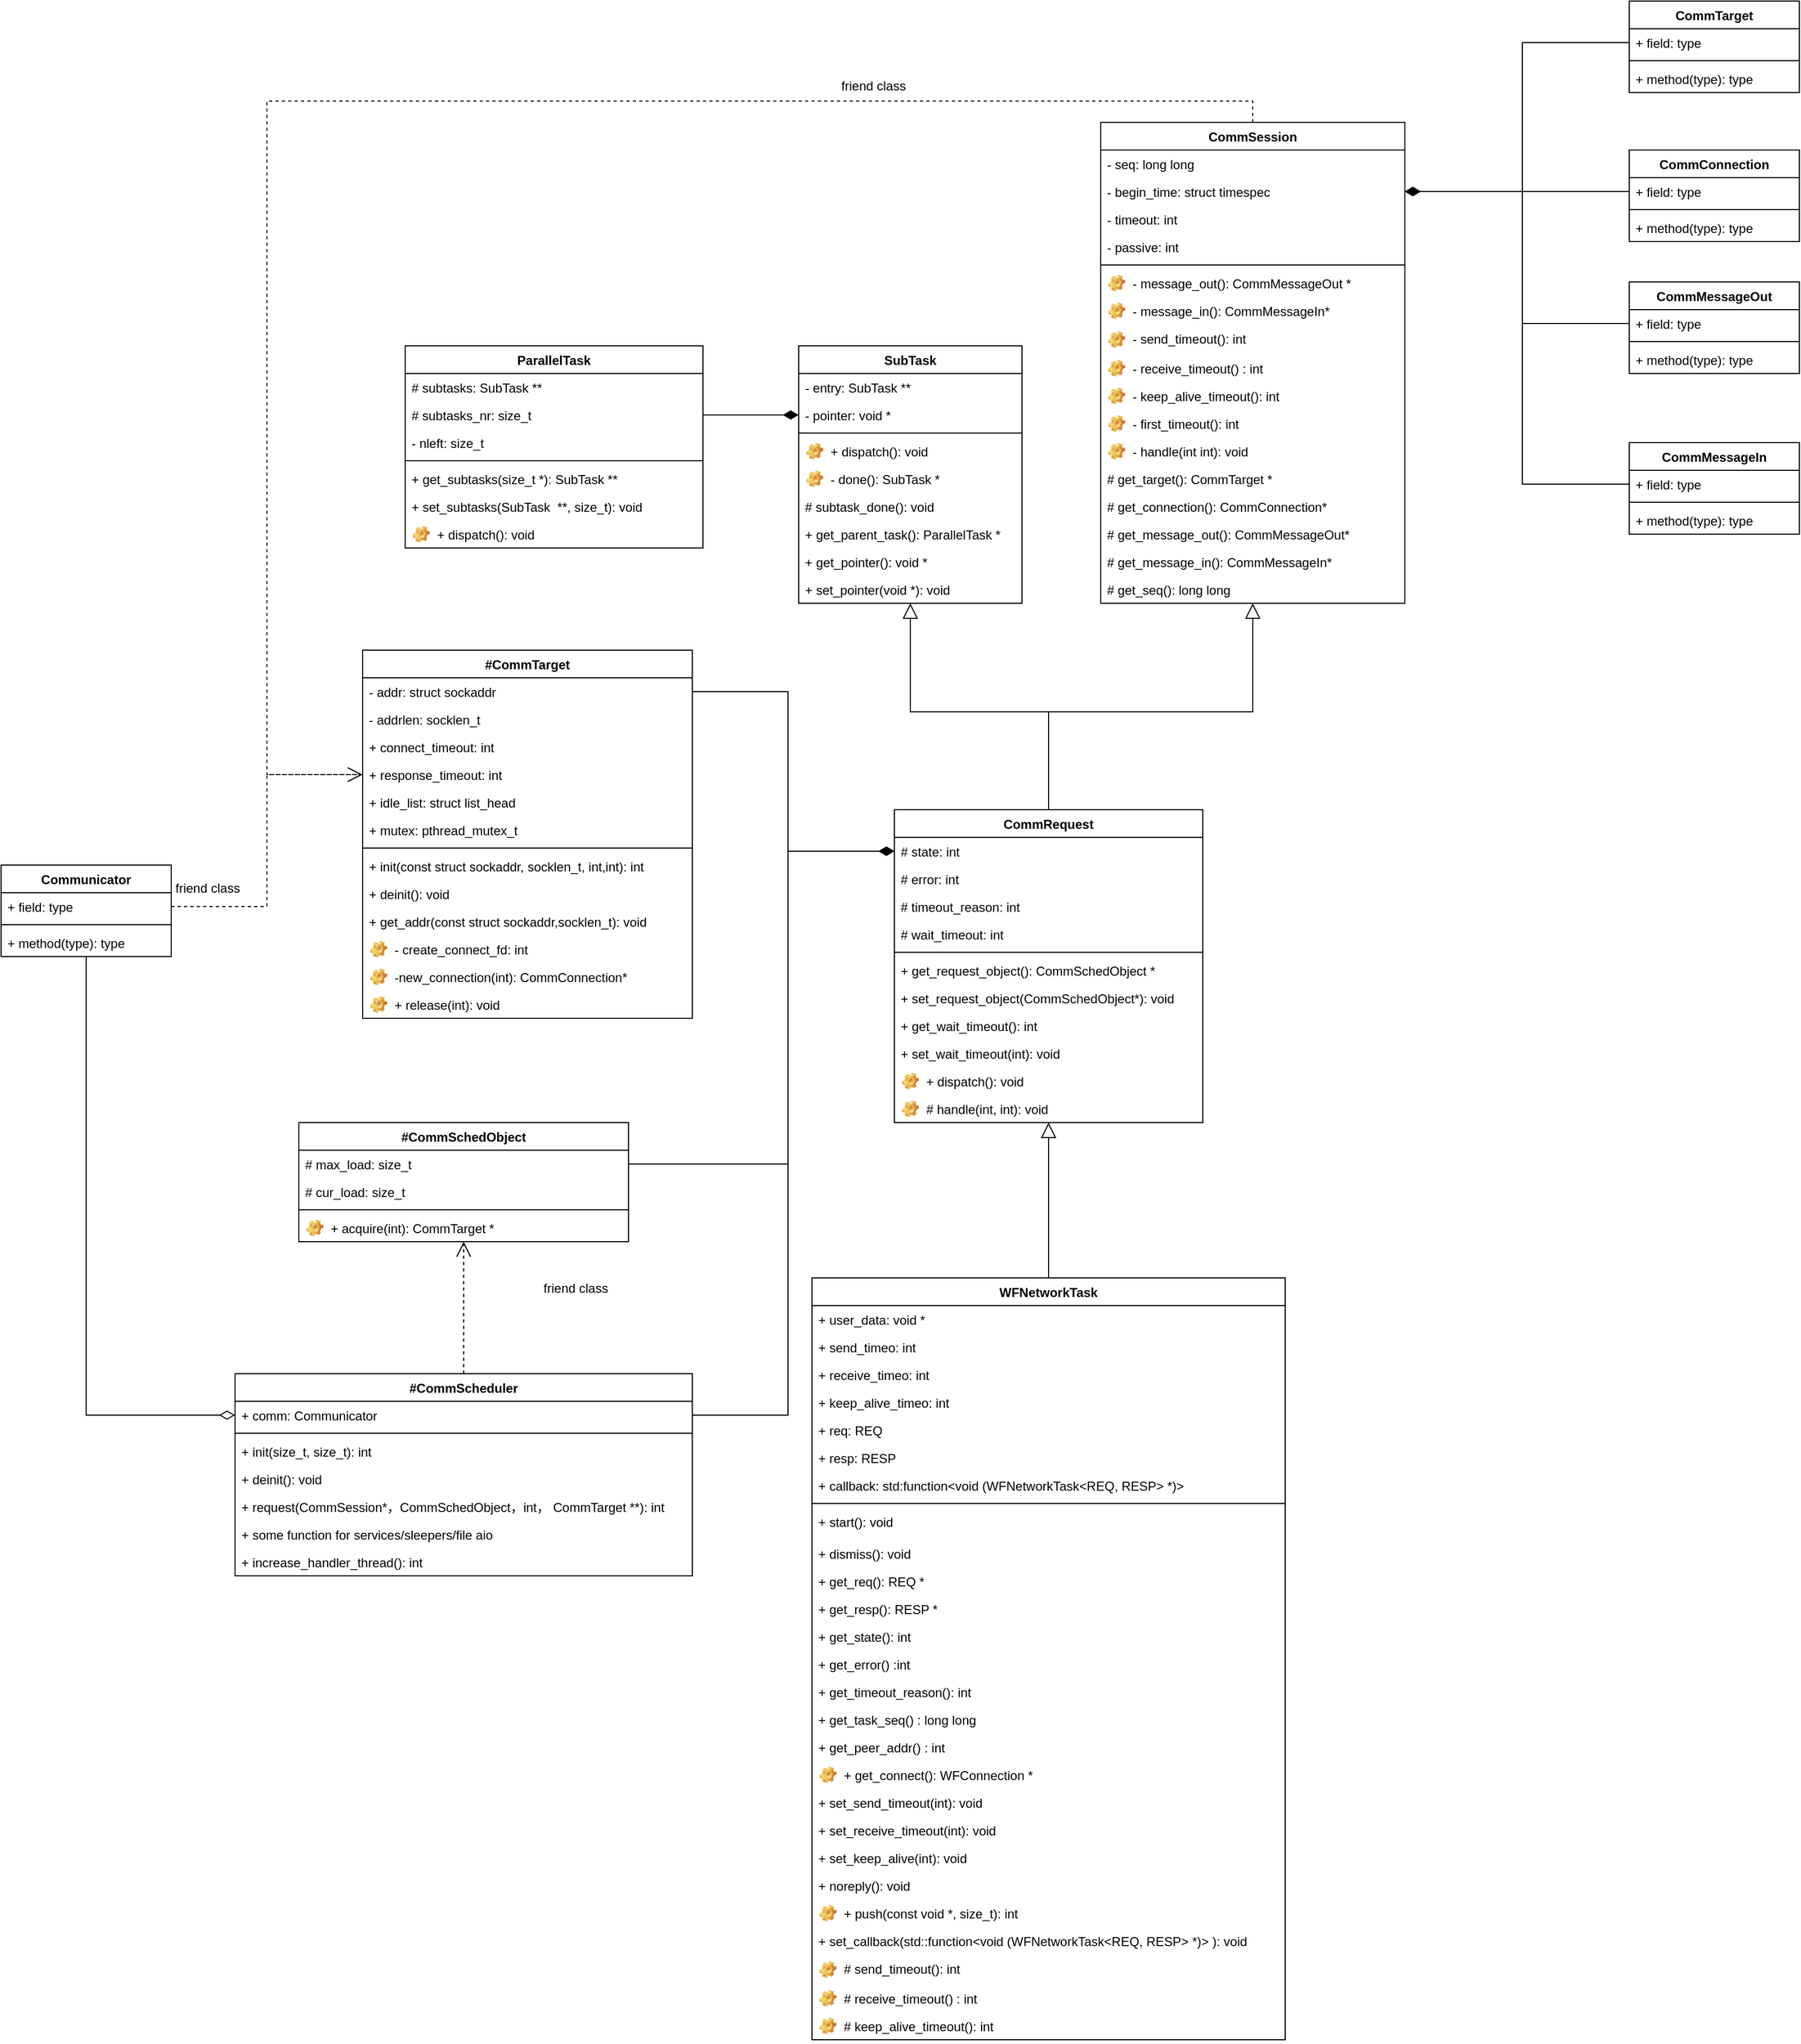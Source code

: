 <mxfile version="17.4.5" type="github">
  <diagram id="C5RBs43oDa-KdzZeNtuy" name="Page-1">
    <mxGraphModel dx="1443" dy="2184" grid="1" gridSize="10" guides="1" tooltips="1" connect="1" arrows="1" fold="1" page="1" pageScale="1" pageWidth="827" pageHeight="1169" math="0" shadow="0">
      <root>
        <mxCell id="WIyWlLk6GJQsqaUBKTNV-0" />
        <mxCell id="WIyWlLk6GJQsqaUBKTNV-1" parent="WIyWlLk6GJQsqaUBKTNV-0" />
        <mxCell id="IcKKIXfw-SHJYf1z34xY-64" style="edgeStyle=orthogonalEdgeStyle;rounded=0;orthogonalLoop=1;jettySize=auto;html=1;exitX=0.5;exitY=0;exitDx=0;exitDy=0;entryX=0.5;entryY=1;entryDx=0;entryDy=0;startArrow=none;startFill=0;endArrow=block;endFill=0;startSize=12;endSize=12;sourcePerimeterSpacing=0;strokeWidth=1;" edge="1" parent="WIyWlLk6GJQsqaUBKTNV-1" source="zkfFHV4jXpPFQw0GAbJ--0" target="IcKKIXfw-SHJYf1z34xY-43">
          <mxGeometry relative="1" as="geometry" />
        </mxCell>
        <mxCell id="IcKKIXfw-SHJYf1z34xY-69" style="edgeStyle=orthogonalEdgeStyle;rounded=0;orthogonalLoop=1;jettySize=auto;html=1;exitX=0.5;exitY=0;exitDx=0;exitDy=0;entryX=0.5;entryY=1;entryDx=0;entryDy=0;startArrow=none;startFill=0;endArrow=block;endFill=0;startSize=12;endSize=12;sourcePerimeterSpacing=0;strokeWidth=1;" edge="1" parent="WIyWlLk6GJQsqaUBKTNV-1" source="zkfFHV4jXpPFQw0GAbJ--0" target="IcKKIXfw-SHJYf1z34xY-47">
          <mxGeometry relative="1" as="geometry" />
        </mxCell>
        <mxCell id="zkfFHV4jXpPFQw0GAbJ--0" value="CommRequest" style="swimlane;fontStyle=1;align=center;verticalAlign=top;childLayout=stackLayout;horizontal=1;startSize=26;horizontalStack=0;resizeParent=1;resizeLast=0;collapsible=1;marginBottom=0;rounded=0;shadow=0;strokeWidth=1;" parent="WIyWlLk6GJQsqaUBKTNV-1" vertex="1">
          <mxGeometry x="220" y="40" width="290" height="294" as="geometry">
            <mxRectangle x="230" y="140" width="160" height="26" as="alternateBounds" />
          </mxGeometry>
        </mxCell>
        <mxCell id="IcKKIXfw-SHJYf1z34xY-0" value="# state: int" style="text;strokeColor=none;fillColor=none;align=left;verticalAlign=top;spacingLeft=4;spacingRight=4;overflow=hidden;rotatable=0;points=[[0,0.5],[1,0.5]];portConstraint=eastwest;" vertex="1" parent="zkfFHV4jXpPFQw0GAbJ--0">
          <mxGeometry y="26" width="290" height="26" as="geometry" />
        </mxCell>
        <mxCell id="IcKKIXfw-SHJYf1z34xY-1" value="# error: int" style="text;strokeColor=none;fillColor=none;align=left;verticalAlign=top;spacingLeft=4;spacingRight=4;overflow=hidden;rotatable=0;points=[[0,0.5],[1,0.5]];portConstraint=eastwest;" vertex="1" parent="zkfFHV4jXpPFQw0GAbJ--0">
          <mxGeometry y="52" width="290" height="26" as="geometry" />
        </mxCell>
        <mxCell id="IcKKIXfw-SHJYf1z34xY-5" value="# timeout_reason: int" style="text;strokeColor=none;fillColor=none;align=left;verticalAlign=top;spacingLeft=4;spacingRight=4;overflow=hidden;rotatable=0;points=[[0,0.5],[1,0.5]];portConstraint=eastwest;" vertex="1" parent="zkfFHV4jXpPFQw0GAbJ--0">
          <mxGeometry y="78" width="290" height="26" as="geometry" />
        </mxCell>
        <mxCell id="IcKKIXfw-SHJYf1z34xY-4" value="# wait_timeout: int" style="text;strokeColor=none;fillColor=none;align=left;verticalAlign=top;spacingLeft=4;spacingRight=4;overflow=hidden;rotatable=0;points=[[0,0.5],[1,0.5]];portConstraint=eastwest;" vertex="1" parent="zkfFHV4jXpPFQw0GAbJ--0">
          <mxGeometry y="104" width="290" height="26" as="geometry" />
        </mxCell>
        <mxCell id="zkfFHV4jXpPFQw0GAbJ--4" value="" style="line;html=1;strokeWidth=1;align=left;verticalAlign=middle;spacingTop=-1;spacingLeft=3;spacingRight=3;rotatable=0;labelPosition=right;points=[];portConstraint=eastwest;" parent="zkfFHV4jXpPFQw0GAbJ--0" vertex="1">
          <mxGeometry y="130" width="290" height="8" as="geometry" />
        </mxCell>
        <mxCell id="IcKKIXfw-SHJYf1z34xY-35" value="+ get_request_object(): CommSchedObject *" style="text;strokeColor=none;fillColor=none;align=left;verticalAlign=top;spacingLeft=4;spacingRight=4;overflow=hidden;rotatable=0;points=[[0,0.5],[1,0.5]];portConstraint=eastwest;" vertex="1" parent="zkfFHV4jXpPFQw0GAbJ--0">
          <mxGeometry y="138" width="290" height="26" as="geometry" />
        </mxCell>
        <mxCell id="IcKKIXfw-SHJYf1z34xY-36" value="+ set_request_object(CommSchedObject*): void" style="text;strokeColor=none;fillColor=none;align=left;verticalAlign=top;spacingLeft=4;spacingRight=4;overflow=hidden;rotatable=0;points=[[0,0.5],[1,0.5]];portConstraint=eastwest;" vertex="1" parent="zkfFHV4jXpPFQw0GAbJ--0">
          <mxGeometry y="164" width="290" height="26" as="geometry" />
        </mxCell>
        <mxCell id="IcKKIXfw-SHJYf1z34xY-38" value="+ get_wait_timeout(): int" style="text;strokeColor=none;fillColor=none;align=left;verticalAlign=top;spacingLeft=4;spacingRight=4;overflow=hidden;rotatable=0;points=[[0,0.5],[1,0.5]];portConstraint=eastwest;" vertex="1" parent="zkfFHV4jXpPFQw0GAbJ--0">
          <mxGeometry y="190" width="290" height="26" as="geometry" />
        </mxCell>
        <mxCell id="IcKKIXfw-SHJYf1z34xY-37" value="+ set_wait_timeout(int): void" style="text;strokeColor=none;fillColor=none;align=left;verticalAlign=top;spacingLeft=4;spacingRight=4;overflow=hidden;rotatable=0;points=[[0,0.5],[1,0.5]];portConstraint=eastwest;" vertex="1" parent="zkfFHV4jXpPFQw0GAbJ--0">
          <mxGeometry y="216" width="290" height="26" as="geometry" />
        </mxCell>
        <mxCell id="IcKKIXfw-SHJYf1z34xY-41" value="+ dispatch(): void" style="label;fontStyle=0;strokeColor=none;fillColor=none;align=left;verticalAlign=top;overflow=hidden;spacingLeft=28;spacingRight=4;rotatable=0;points=[[0,0.5],[1,0.5]];portConstraint=eastwest;imageWidth=16;imageHeight=16;image=img/clipart/Gear_128x128.png" vertex="1" parent="zkfFHV4jXpPFQw0GAbJ--0">
          <mxGeometry y="242" width="290" height="26" as="geometry" />
        </mxCell>
        <mxCell id="IcKKIXfw-SHJYf1z34xY-42" value="# handle(int, int): void" style="label;fontStyle=0;strokeColor=none;fillColor=none;align=left;verticalAlign=top;overflow=hidden;spacingLeft=28;spacingRight=4;rotatable=0;points=[[0,0.5],[1,0.5]];portConstraint=eastwest;imageWidth=16;imageHeight=16;image=img/clipart/Gear_128x128.png" vertex="1" parent="zkfFHV4jXpPFQw0GAbJ--0">
          <mxGeometry y="268" width="290" height="26" as="geometry" />
        </mxCell>
        <mxCell id="IcKKIXfw-SHJYf1z34xY-40" style="edgeStyle=orthogonalEdgeStyle;rounded=0;orthogonalLoop=1;jettySize=auto;html=1;exitX=0.5;exitY=0;exitDx=0;exitDy=0;entryX=0.5;entryY=1;entryDx=0;entryDy=0;startArrow=none;startFill=0;endArrow=block;endFill=0;startSize=12;sourcePerimeterSpacing=0;strokeWidth=1;endSize=12;" edge="1" parent="WIyWlLk6GJQsqaUBKTNV-1" source="XhTnpqfmritNbgMokhwc-0" target="zkfFHV4jXpPFQw0GAbJ--0">
          <mxGeometry relative="1" as="geometry" />
        </mxCell>
        <mxCell id="XhTnpqfmritNbgMokhwc-0" value="WFNetworkTask" style="swimlane;fontStyle=1;align=center;verticalAlign=top;childLayout=stackLayout;horizontal=1;startSize=26;horizontalStack=0;resizeParent=1;resizeParentMax=0;resizeLast=0;collapsible=1;marginBottom=0;" parent="WIyWlLk6GJQsqaUBKTNV-1" vertex="1">
          <mxGeometry x="142.5" y="480" width="445" height="716" as="geometry" />
        </mxCell>
        <mxCell id="XhTnpqfmritNbgMokhwc-1" value="+ user_data: void *" style="text;strokeColor=none;fillColor=none;align=left;verticalAlign=top;spacingLeft=4;spacingRight=4;overflow=hidden;rotatable=0;points=[[0,0.5],[1,0.5]];portConstraint=eastwest;" parent="XhTnpqfmritNbgMokhwc-0" vertex="1">
          <mxGeometry y="26" width="445" height="26" as="geometry" />
        </mxCell>
        <mxCell id="XhTnpqfmritNbgMokhwc-16" value="+ send_timeo: int" style="text;strokeColor=none;fillColor=none;align=left;verticalAlign=top;spacingLeft=4;spacingRight=4;overflow=hidden;rotatable=0;points=[[0,0.5],[1,0.5]];portConstraint=eastwest;" parent="XhTnpqfmritNbgMokhwc-0" vertex="1">
          <mxGeometry y="52" width="445" height="26" as="geometry" />
        </mxCell>
        <mxCell id="XhTnpqfmritNbgMokhwc-17" value="+ receive_timeo: int" style="text;strokeColor=none;fillColor=none;align=left;verticalAlign=top;spacingLeft=4;spacingRight=4;overflow=hidden;rotatable=0;points=[[0,0.5],[1,0.5]];portConstraint=eastwest;" parent="XhTnpqfmritNbgMokhwc-0" vertex="1">
          <mxGeometry y="78" width="445" height="26" as="geometry" />
        </mxCell>
        <mxCell id="XhTnpqfmritNbgMokhwc-18" value="+ keep_alive_timeo: int" style="text;strokeColor=none;fillColor=none;align=left;verticalAlign=top;spacingLeft=4;spacingRight=4;overflow=hidden;rotatable=0;points=[[0,0.5],[1,0.5]];portConstraint=eastwest;" parent="XhTnpqfmritNbgMokhwc-0" vertex="1">
          <mxGeometry y="104" width="445" height="26" as="geometry" />
        </mxCell>
        <mxCell id="XhTnpqfmritNbgMokhwc-20" value="+ req: REQ" style="text;strokeColor=none;fillColor=none;align=left;verticalAlign=top;spacingLeft=4;spacingRight=4;overflow=hidden;rotatable=0;points=[[0,0.5],[1,0.5]];portConstraint=eastwest;" parent="XhTnpqfmritNbgMokhwc-0" vertex="1">
          <mxGeometry y="130" width="445" height="26" as="geometry" />
        </mxCell>
        <mxCell id="XhTnpqfmritNbgMokhwc-22" value="+ resp: RESP" style="text;strokeColor=none;fillColor=none;align=left;verticalAlign=top;spacingLeft=4;spacingRight=4;overflow=hidden;rotatable=0;points=[[0,0.5],[1,0.5]];portConstraint=eastwest;" parent="XhTnpqfmritNbgMokhwc-0" vertex="1">
          <mxGeometry y="156" width="445" height="26" as="geometry" />
        </mxCell>
        <mxCell id="XhTnpqfmritNbgMokhwc-24" value="+ callback: std:function&lt;void (WFNetworkTask&lt;REQ, RESP&gt; *)&gt;" style="text;strokeColor=none;fillColor=none;align=left;verticalAlign=top;spacingLeft=4;spacingRight=4;overflow=hidden;rotatable=0;points=[[0,0.5],[1,0.5]];portConstraint=eastwest;" parent="XhTnpqfmritNbgMokhwc-0" vertex="1">
          <mxGeometry y="182" width="445" height="26" as="geometry" />
        </mxCell>
        <mxCell id="XhTnpqfmritNbgMokhwc-2" value="" style="line;strokeWidth=1;fillColor=none;align=left;verticalAlign=middle;spacingTop=-1;spacingLeft=3;spacingRight=3;rotatable=0;labelPosition=right;points=[];portConstraint=eastwest;" parent="XhTnpqfmritNbgMokhwc-0" vertex="1">
          <mxGeometry y="208" width="445" height="8" as="geometry" />
        </mxCell>
        <mxCell id="XhTnpqfmritNbgMokhwc-3" value="+ start(): void&#xa;&#xa;&#xa;" style="text;strokeColor=none;fillColor=none;align=left;verticalAlign=top;spacingLeft=4;spacingRight=4;overflow=hidden;rotatable=0;points=[[0,0.5],[1,0.5]];portConstraint=eastwest;" parent="XhTnpqfmritNbgMokhwc-0" vertex="1">
          <mxGeometry y="216" width="445" height="30" as="geometry" />
        </mxCell>
        <mxCell id="XhTnpqfmritNbgMokhwc-14" value="+ dismiss(): void" style="text;strokeColor=none;fillColor=none;align=left;verticalAlign=top;spacingLeft=4;spacingRight=4;overflow=hidden;rotatable=0;points=[[0,0.5],[1,0.5]];portConstraint=eastwest;" parent="XhTnpqfmritNbgMokhwc-0" vertex="1">
          <mxGeometry y="246" width="445" height="26" as="geometry" />
        </mxCell>
        <mxCell id="XhTnpqfmritNbgMokhwc-13" value="+ get_req(): REQ *" style="text;strokeColor=none;fillColor=none;align=left;verticalAlign=top;spacingLeft=4;spacingRight=4;overflow=hidden;rotatable=0;points=[[0,0.5],[1,0.5]];portConstraint=eastwest;" parent="XhTnpqfmritNbgMokhwc-0" vertex="1">
          <mxGeometry y="272" width="445" height="26" as="geometry" />
        </mxCell>
        <mxCell id="XhTnpqfmritNbgMokhwc-12" value="+ get_resp(): RESP *" style="text;strokeColor=none;fillColor=none;align=left;verticalAlign=top;spacingLeft=4;spacingRight=4;overflow=hidden;rotatable=0;points=[[0,0.5],[1,0.5]];portConstraint=eastwest;" parent="XhTnpqfmritNbgMokhwc-0" vertex="1">
          <mxGeometry y="298" width="445" height="26" as="geometry" />
        </mxCell>
        <mxCell id="XhTnpqfmritNbgMokhwc-11" value="+ get_state(): int" style="text;strokeColor=none;fillColor=none;align=left;verticalAlign=top;spacingLeft=4;spacingRight=4;overflow=hidden;rotatable=0;points=[[0,0.5],[1,0.5]];portConstraint=eastwest;" parent="XhTnpqfmritNbgMokhwc-0" vertex="1">
          <mxGeometry y="324" width="445" height="26" as="geometry" />
        </mxCell>
        <mxCell id="XhTnpqfmritNbgMokhwc-10" value="+ get_error() :int" style="text;strokeColor=none;fillColor=none;align=left;verticalAlign=top;spacingLeft=4;spacingRight=4;overflow=hidden;rotatable=0;points=[[0,0.5],[1,0.5]];portConstraint=eastwest;" parent="XhTnpqfmritNbgMokhwc-0" vertex="1">
          <mxGeometry y="350" width="445" height="26" as="geometry" />
        </mxCell>
        <mxCell id="XhTnpqfmritNbgMokhwc-9" value="+ get_timeout_reason(): int" style="text;strokeColor=none;fillColor=none;align=left;verticalAlign=top;spacingLeft=4;spacingRight=4;overflow=hidden;rotatable=0;points=[[0,0.5],[1,0.5]];portConstraint=eastwest;" parent="XhTnpqfmritNbgMokhwc-0" vertex="1">
          <mxGeometry y="376" width="445" height="26" as="geometry" />
        </mxCell>
        <mxCell id="XhTnpqfmritNbgMokhwc-8" value="+ get_task_seq() : long long" style="text;strokeColor=none;fillColor=none;align=left;verticalAlign=top;spacingLeft=4;spacingRight=4;overflow=hidden;rotatable=0;points=[[0,0.5],[1,0.5]];portConstraint=eastwest;" parent="XhTnpqfmritNbgMokhwc-0" vertex="1">
          <mxGeometry y="402" width="445" height="26" as="geometry" />
        </mxCell>
        <mxCell id="XhTnpqfmritNbgMokhwc-7" value="+ get_peer_addr() : int" style="text;strokeColor=none;fillColor=none;align=left;verticalAlign=top;spacingLeft=4;spacingRight=4;overflow=hidden;rotatable=0;points=[[0,0.5],[1,0.5]];portConstraint=eastwest;" parent="XhTnpqfmritNbgMokhwc-0" vertex="1">
          <mxGeometry y="428" width="445" height="26" as="geometry" />
        </mxCell>
        <mxCell id="XhTnpqfmritNbgMokhwc-15" value="+ get_connect(): WFConnection *" style="label;fontStyle=0;strokeColor=none;fillColor=none;align=left;verticalAlign=top;overflow=hidden;spacingLeft=28;spacingRight=4;rotatable=0;points=[[0,0.5],[1,0.5]];portConstraint=eastwest;imageWidth=16;imageHeight=16;image=img/clipart/Gear_128x128.png" parent="XhTnpqfmritNbgMokhwc-0" vertex="1">
          <mxGeometry y="454" width="445" height="26" as="geometry" />
        </mxCell>
        <mxCell id="IcKKIXfw-SHJYf1z34xY-122" value="+ set_send_timeout(int): void" style="text;strokeColor=none;fillColor=none;align=left;verticalAlign=top;spacingLeft=4;spacingRight=4;overflow=hidden;rotatable=0;points=[[0,0.5],[1,0.5]];portConstraint=eastwest;" vertex="1" parent="XhTnpqfmritNbgMokhwc-0">
          <mxGeometry y="480" width="445" height="26" as="geometry" />
        </mxCell>
        <mxCell id="IcKKIXfw-SHJYf1z34xY-123" value="+ set_receive_timeout(int): void" style="text;strokeColor=none;fillColor=none;align=left;verticalAlign=top;spacingLeft=4;spacingRight=4;overflow=hidden;rotatable=0;points=[[0,0.5],[1,0.5]];portConstraint=eastwest;" vertex="1" parent="XhTnpqfmritNbgMokhwc-0">
          <mxGeometry y="506" width="445" height="26" as="geometry" />
        </mxCell>
        <mxCell id="IcKKIXfw-SHJYf1z34xY-124" value="+ set_keep_alive(int): void" style="text;strokeColor=none;fillColor=none;align=left;verticalAlign=top;spacingLeft=4;spacingRight=4;overflow=hidden;rotatable=0;points=[[0,0.5],[1,0.5]];portConstraint=eastwest;" vertex="1" parent="XhTnpqfmritNbgMokhwc-0">
          <mxGeometry y="532" width="445" height="26" as="geometry" />
        </mxCell>
        <mxCell id="IcKKIXfw-SHJYf1z34xY-126" value="+ noreply(): void" style="text;strokeColor=none;fillColor=none;align=left;verticalAlign=top;spacingLeft=4;spacingRight=4;overflow=hidden;rotatable=0;points=[[0,0.5],[1,0.5]];portConstraint=eastwest;" vertex="1" parent="XhTnpqfmritNbgMokhwc-0">
          <mxGeometry y="558" width="445" height="26" as="geometry" />
        </mxCell>
        <mxCell id="IcKKIXfw-SHJYf1z34xY-129" value="+ push(const void *, size_t): int" style="label;fontStyle=0;strokeColor=none;fillColor=none;align=left;verticalAlign=top;overflow=hidden;spacingLeft=28;spacingRight=4;rotatable=0;points=[[0,0.5],[1,0.5]];portConstraint=eastwest;imageWidth=16;imageHeight=16;image=img/clipart/Gear_128x128.png" vertex="1" parent="XhTnpqfmritNbgMokhwc-0">
          <mxGeometry y="584" width="445" height="26" as="geometry" />
        </mxCell>
        <mxCell id="IcKKIXfw-SHJYf1z34xY-128" value="+ set_callback(std::function&lt;void (WFNetworkTask&lt;REQ, RESP&gt; *)&gt; ): void" style="text;strokeColor=none;fillColor=none;align=left;verticalAlign=top;spacingLeft=4;spacingRight=4;overflow=hidden;rotatable=0;points=[[0,0.5],[1,0.5]];portConstraint=eastwest;" vertex="1" parent="XhTnpqfmritNbgMokhwc-0">
          <mxGeometry y="610" width="445" height="26" as="geometry" />
        </mxCell>
        <mxCell id="IcKKIXfw-SHJYf1z34xY-134" value="# send_timeout(): int" style="label;fontStyle=0;strokeColor=none;fillColor=none;align=left;verticalAlign=top;overflow=hidden;spacingLeft=28;spacingRight=4;rotatable=0;points=[[0,0.5],[1,0.5]];portConstraint=eastwest;imageWidth=16;imageHeight=16;image=img/clipart/Gear_128x128.png" vertex="1" parent="XhTnpqfmritNbgMokhwc-0">
          <mxGeometry y="636" width="445" height="28" as="geometry" />
        </mxCell>
        <mxCell id="IcKKIXfw-SHJYf1z34xY-135" value="# receive_timeout() : int" style="label;fontStyle=0;strokeColor=none;fillColor=none;align=left;verticalAlign=top;overflow=hidden;spacingLeft=28;spacingRight=4;rotatable=0;points=[[0,0.5],[1,0.5]];portConstraint=eastwest;imageWidth=16;imageHeight=16;image=img/clipart/Gear_128x128.png" vertex="1" parent="XhTnpqfmritNbgMokhwc-0">
          <mxGeometry y="664" width="445" height="26" as="geometry" />
        </mxCell>
        <mxCell id="IcKKIXfw-SHJYf1z34xY-136" value="# keep_alive_timeout(): int" style="label;fontStyle=0;strokeColor=none;fillColor=none;align=left;verticalAlign=top;overflow=hidden;spacingLeft=28;spacingRight=4;rotatable=0;points=[[0,0.5],[1,0.5]];portConstraint=eastwest;imageWidth=16;imageHeight=16;image=img/clipart/Gear_128x128.png" vertex="1" parent="XhTnpqfmritNbgMokhwc-0">
          <mxGeometry y="690" width="445" height="26" as="geometry" />
        </mxCell>
        <mxCell id="IcKKIXfw-SHJYf1z34xY-6" value="#CommSchedObject" style="swimlane;fontStyle=1;align=center;verticalAlign=top;childLayout=stackLayout;horizontal=1;startSize=26;horizontalStack=0;resizeParent=1;resizeParentMax=0;resizeLast=0;collapsible=1;marginBottom=0;" vertex="1" parent="WIyWlLk6GJQsqaUBKTNV-1">
          <mxGeometry x="-340" y="334" width="310" height="112" as="geometry" />
        </mxCell>
        <mxCell id="IcKKIXfw-SHJYf1z34xY-7" value="# max_load: size_t" style="text;strokeColor=none;fillColor=none;align=left;verticalAlign=top;spacingLeft=4;spacingRight=4;overflow=hidden;rotatable=0;points=[[0,0.5],[1,0.5]];portConstraint=eastwest;" vertex="1" parent="IcKKIXfw-SHJYf1z34xY-6">
          <mxGeometry y="26" width="310" height="26" as="geometry" />
        </mxCell>
        <mxCell id="IcKKIXfw-SHJYf1z34xY-154" value="# cur_load: size_t" style="text;strokeColor=none;fillColor=none;align=left;verticalAlign=top;spacingLeft=4;spacingRight=4;overflow=hidden;rotatable=0;points=[[0,0.5],[1,0.5]];portConstraint=eastwest;" vertex="1" parent="IcKKIXfw-SHJYf1z34xY-6">
          <mxGeometry y="52" width="310" height="26" as="geometry" />
        </mxCell>
        <mxCell id="IcKKIXfw-SHJYf1z34xY-8" value="" style="line;strokeWidth=1;fillColor=none;align=left;verticalAlign=middle;spacingTop=-1;spacingLeft=3;spacingRight=3;rotatable=0;labelPosition=right;points=[];portConstraint=eastwest;" vertex="1" parent="IcKKIXfw-SHJYf1z34xY-6">
          <mxGeometry y="78" width="310" height="8" as="geometry" />
        </mxCell>
        <mxCell id="IcKKIXfw-SHJYf1z34xY-155" value="+ acquire(int): CommTarget *" style="label;fontStyle=0;strokeColor=none;fillColor=none;align=left;verticalAlign=top;overflow=hidden;spacingLeft=28;spacingRight=4;rotatable=0;points=[[0,0.5],[1,0.5]];portConstraint=eastwest;imageWidth=16;imageHeight=16;image=img/clipart/Gear_128x128.png" vertex="1" parent="IcKKIXfw-SHJYf1z34xY-6">
          <mxGeometry y="86" width="310" height="26" as="geometry" />
        </mxCell>
        <mxCell id="IcKKIXfw-SHJYf1z34xY-157" style="edgeStyle=orthogonalEdgeStyle;rounded=0;orthogonalLoop=1;jettySize=auto;html=1;exitX=0.5;exitY=0;exitDx=0;exitDy=0;entryX=0.5;entryY=1;entryDx=0;entryDy=0;startArrow=none;startFill=0;endArrow=open;endFill=0;startSize=12;endSize=12;sourcePerimeterSpacing=0;strokeWidth=1;dashed=1;" edge="1" parent="WIyWlLk6GJQsqaUBKTNV-1" source="IcKKIXfw-SHJYf1z34xY-14" target="IcKKIXfw-SHJYf1z34xY-6">
          <mxGeometry relative="1" as="geometry" />
        </mxCell>
        <mxCell id="IcKKIXfw-SHJYf1z34xY-14" value="#CommScheduler" style="swimlane;fontStyle=1;align=center;verticalAlign=top;childLayout=stackLayout;horizontal=1;startSize=26;horizontalStack=0;resizeParent=1;resizeParentMax=0;resizeLast=0;collapsible=1;marginBottom=0;" vertex="1" parent="WIyWlLk6GJQsqaUBKTNV-1">
          <mxGeometry x="-400" y="570" width="430" height="190" as="geometry" />
        </mxCell>
        <mxCell id="IcKKIXfw-SHJYf1z34xY-15" value="+ comm: Communicator" style="text;strokeColor=none;fillColor=none;align=left;verticalAlign=top;spacingLeft=4;spacingRight=4;overflow=hidden;rotatable=0;points=[[0,0.5],[1,0.5]];portConstraint=eastwest;" vertex="1" parent="IcKKIXfw-SHJYf1z34xY-14">
          <mxGeometry y="26" width="430" height="26" as="geometry" />
        </mxCell>
        <mxCell id="IcKKIXfw-SHJYf1z34xY-16" value="" style="line;strokeWidth=1;fillColor=none;align=left;verticalAlign=middle;spacingTop=-1;spacingLeft=3;spacingRight=3;rotatable=0;labelPosition=right;points=[];portConstraint=eastwest;" vertex="1" parent="IcKKIXfw-SHJYf1z34xY-14">
          <mxGeometry y="52" width="430" height="8" as="geometry" />
        </mxCell>
        <mxCell id="IcKKIXfw-SHJYf1z34xY-149" value="+ init(size_t, size_t): int" style="text;strokeColor=none;fillColor=none;align=left;verticalAlign=top;spacingLeft=4;spacingRight=4;overflow=hidden;rotatable=0;points=[[0,0.5],[1,0.5]];portConstraint=eastwest;" vertex="1" parent="IcKKIXfw-SHJYf1z34xY-14">
          <mxGeometry y="60" width="430" height="26" as="geometry" />
        </mxCell>
        <mxCell id="IcKKIXfw-SHJYf1z34xY-150" value="+ deinit(): void" style="text;strokeColor=none;fillColor=none;align=left;verticalAlign=top;spacingLeft=4;spacingRight=4;overflow=hidden;rotatable=0;points=[[0,0.5],[1,0.5]];portConstraint=eastwest;" vertex="1" parent="IcKKIXfw-SHJYf1z34xY-14">
          <mxGeometry y="86" width="430" height="26" as="geometry" />
        </mxCell>
        <mxCell id="IcKKIXfw-SHJYf1z34xY-17" value="+ request(CommSession*，CommSchedObject，int， CommTarget **): int" style="text;strokeColor=none;fillColor=none;align=left;verticalAlign=top;spacingLeft=4;spacingRight=4;overflow=hidden;rotatable=0;points=[[0,0.5],[1,0.5]];portConstraint=eastwest;" vertex="1" parent="IcKKIXfw-SHJYf1z34xY-14">
          <mxGeometry y="112" width="430" height="26" as="geometry" />
        </mxCell>
        <mxCell id="IcKKIXfw-SHJYf1z34xY-151" value="+ some function for services/sleepers/file aio" style="text;strokeColor=none;fillColor=none;align=left;verticalAlign=top;spacingLeft=4;spacingRight=4;overflow=hidden;rotatable=0;points=[[0,0.5],[1,0.5]];portConstraint=eastwest;" vertex="1" parent="IcKKIXfw-SHJYf1z34xY-14">
          <mxGeometry y="138" width="430" height="26" as="geometry" />
        </mxCell>
        <mxCell id="IcKKIXfw-SHJYf1z34xY-153" value="+ increase_handler_thread(): int" style="text;strokeColor=none;fillColor=none;align=left;verticalAlign=top;spacingLeft=4;spacingRight=4;overflow=hidden;rotatable=0;points=[[0,0.5],[1,0.5]];portConstraint=eastwest;" vertex="1" parent="IcKKIXfw-SHJYf1z34xY-14">
          <mxGeometry y="164" width="430" height="26" as="geometry" />
        </mxCell>
        <mxCell id="IcKKIXfw-SHJYf1z34xY-18" value="#CommTarget" style="swimlane;fontStyle=1;align=center;verticalAlign=top;childLayout=stackLayout;horizontal=1;startSize=26;horizontalStack=0;resizeParent=1;resizeParentMax=0;resizeLast=0;collapsible=1;marginBottom=0;" vertex="1" parent="WIyWlLk6GJQsqaUBKTNV-1">
          <mxGeometry x="-280" y="-110" width="310" height="346" as="geometry" />
        </mxCell>
        <mxCell id="IcKKIXfw-SHJYf1z34xY-19" value="- addr: struct sockaddr" style="text;strokeColor=none;fillColor=none;align=left;verticalAlign=top;spacingLeft=4;spacingRight=4;overflow=hidden;rotatable=0;points=[[0,0.5],[1,0.5]];portConstraint=eastwest;" vertex="1" parent="IcKKIXfw-SHJYf1z34xY-18">
          <mxGeometry y="26" width="310" height="26" as="geometry" />
        </mxCell>
        <mxCell id="IcKKIXfw-SHJYf1z34xY-144" value="- addrlen: socklen_t" style="text;strokeColor=none;fillColor=none;align=left;verticalAlign=top;spacingLeft=4;spacingRight=4;overflow=hidden;rotatable=0;points=[[0,0.5],[1,0.5]];portConstraint=eastwest;" vertex="1" parent="IcKKIXfw-SHJYf1z34xY-18">
          <mxGeometry y="52" width="310" height="26" as="geometry" />
        </mxCell>
        <mxCell id="IcKKIXfw-SHJYf1z34xY-145" value="+ connect_timeout: int" style="text;strokeColor=none;fillColor=none;align=left;verticalAlign=top;spacingLeft=4;spacingRight=4;overflow=hidden;rotatable=0;points=[[0,0.5],[1,0.5]];portConstraint=eastwest;" vertex="1" parent="IcKKIXfw-SHJYf1z34xY-18">
          <mxGeometry y="78" width="310" height="26" as="geometry" />
        </mxCell>
        <mxCell id="IcKKIXfw-SHJYf1z34xY-146" value="+ response_timeout: int" style="text;strokeColor=none;fillColor=none;align=left;verticalAlign=top;spacingLeft=4;spacingRight=4;overflow=hidden;rotatable=0;points=[[0,0.5],[1,0.5]];portConstraint=eastwest;" vertex="1" parent="IcKKIXfw-SHJYf1z34xY-18">
          <mxGeometry y="104" width="310" height="26" as="geometry" />
        </mxCell>
        <mxCell id="IcKKIXfw-SHJYf1z34xY-147" value="+ idle_list: struct list_head" style="text;strokeColor=none;fillColor=none;align=left;verticalAlign=top;spacingLeft=4;spacingRight=4;overflow=hidden;rotatable=0;points=[[0,0.5],[1,0.5]];portConstraint=eastwest;" vertex="1" parent="IcKKIXfw-SHJYf1z34xY-18">
          <mxGeometry y="130" width="310" height="26" as="geometry" />
        </mxCell>
        <mxCell id="IcKKIXfw-SHJYf1z34xY-148" value="+ mutex: pthread_mutex_t" style="text;strokeColor=none;fillColor=none;align=left;verticalAlign=top;spacingLeft=4;spacingRight=4;overflow=hidden;rotatable=0;points=[[0,0.5],[1,0.5]];portConstraint=eastwest;" vertex="1" parent="IcKKIXfw-SHJYf1z34xY-18">
          <mxGeometry y="156" width="310" height="26" as="geometry" />
        </mxCell>
        <mxCell id="IcKKIXfw-SHJYf1z34xY-20" value="" style="line;strokeWidth=1;fillColor=none;align=left;verticalAlign=middle;spacingTop=-1;spacingLeft=3;spacingRight=3;rotatable=0;labelPosition=right;points=[];portConstraint=eastwest;" vertex="1" parent="IcKKIXfw-SHJYf1z34xY-18">
          <mxGeometry y="182" width="310" height="8" as="geometry" />
        </mxCell>
        <mxCell id="IcKKIXfw-SHJYf1z34xY-21" value="+ init(const struct sockaddr, socklen_t, int,int): int" style="text;strokeColor=none;fillColor=none;align=left;verticalAlign=top;spacingLeft=4;spacingRight=4;overflow=hidden;rotatable=0;points=[[0,0.5],[1,0.5]];portConstraint=eastwest;" vertex="1" parent="IcKKIXfw-SHJYf1z34xY-18">
          <mxGeometry y="190" width="310" height="26" as="geometry" />
        </mxCell>
        <mxCell id="IcKKIXfw-SHJYf1z34xY-137" value="+ deinit(): void" style="text;strokeColor=none;fillColor=none;align=left;verticalAlign=top;spacingLeft=4;spacingRight=4;overflow=hidden;rotatable=0;points=[[0,0.5],[1,0.5]];portConstraint=eastwest;" vertex="1" parent="IcKKIXfw-SHJYf1z34xY-18">
          <mxGeometry y="216" width="310" height="26" as="geometry" />
        </mxCell>
        <mxCell id="IcKKIXfw-SHJYf1z34xY-138" value="+ get_addr(const struct sockaddr,socklen_t): void" style="text;strokeColor=none;fillColor=none;align=left;verticalAlign=top;spacingLeft=4;spacingRight=4;overflow=hidden;rotatable=0;points=[[0,0.5],[1,0.5]];portConstraint=eastwest;" vertex="1" parent="IcKKIXfw-SHJYf1z34xY-18">
          <mxGeometry y="242" width="310" height="26" as="geometry" />
        </mxCell>
        <mxCell id="IcKKIXfw-SHJYf1z34xY-141" value="- create_connect_fd: int" style="label;fontStyle=0;strokeColor=none;fillColor=none;align=left;verticalAlign=top;overflow=hidden;spacingLeft=28;spacingRight=4;rotatable=0;points=[[0,0.5],[1,0.5]];portConstraint=eastwest;imageWidth=16;imageHeight=16;image=img/clipart/Gear_128x128.png" vertex="1" parent="IcKKIXfw-SHJYf1z34xY-18">
          <mxGeometry y="268" width="310" height="26" as="geometry" />
        </mxCell>
        <mxCell id="IcKKIXfw-SHJYf1z34xY-142" value="-new_connection(int): CommConnection*" style="label;fontStyle=0;strokeColor=none;fillColor=none;align=left;verticalAlign=top;overflow=hidden;spacingLeft=28;spacingRight=4;rotatable=0;points=[[0,0.5],[1,0.5]];portConstraint=eastwest;imageWidth=16;imageHeight=16;image=img/clipart/Gear_128x128.png" vertex="1" parent="IcKKIXfw-SHJYf1z34xY-18">
          <mxGeometry y="294" width="310" height="26" as="geometry" />
        </mxCell>
        <mxCell id="IcKKIXfw-SHJYf1z34xY-143" value="+ release(int): void" style="label;fontStyle=0;strokeColor=none;fillColor=none;align=left;verticalAlign=top;overflow=hidden;spacingLeft=28;spacingRight=4;rotatable=0;points=[[0,0.5],[1,0.5]];portConstraint=eastwest;imageWidth=16;imageHeight=16;image=img/clipart/Gear_128x128.png" vertex="1" parent="IcKKIXfw-SHJYf1z34xY-18">
          <mxGeometry y="320" width="310" height="26" as="geometry" />
        </mxCell>
        <mxCell id="IcKKIXfw-SHJYf1z34xY-30" style="edgeStyle=orthogonalEdgeStyle;rounded=0;orthogonalLoop=1;jettySize=auto;html=1;exitX=1;exitY=0.5;exitDx=0;exitDy=0;strokeColor=none;" edge="1" parent="WIyWlLk6GJQsqaUBKTNV-1" source="IcKKIXfw-SHJYf1z34xY-19">
          <mxGeometry relative="1" as="geometry">
            <mxPoint x="160" y="60" as="targetPoint" />
          </mxGeometry>
        </mxCell>
        <mxCell id="IcKKIXfw-SHJYf1z34xY-31" style="edgeStyle=orthogonalEdgeStyle;rounded=0;orthogonalLoop=1;jettySize=auto;html=1;exitX=0;exitY=0.5;exitDx=0;exitDy=0;entryX=1;entryY=0.5;entryDx=0;entryDy=0;endArrow=none;endFill=0;startArrow=diamondThin;startFill=1;strokeWidth=1;sourcePerimeterSpacing=0;startSize=12;" edge="1" parent="WIyWlLk6GJQsqaUBKTNV-1" source="IcKKIXfw-SHJYf1z34xY-0" target="IcKKIXfw-SHJYf1z34xY-19">
          <mxGeometry relative="1" as="geometry" />
        </mxCell>
        <mxCell id="IcKKIXfw-SHJYf1z34xY-33" style="edgeStyle=orthogonalEdgeStyle;rounded=0;orthogonalLoop=1;jettySize=auto;html=1;exitX=0;exitY=0.5;exitDx=0;exitDy=0;entryX=1;entryY=0.5;entryDx=0;entryDy=0;startArrow=diamondThin;startFill=1;endArrow=none;endFill=0;startSize=12;sourcePerimeterSpacing=0;strokeWidth=1;" edge="1" parent="WIyWlLk6GJQsqaUBKTNV-1" source="IcKKIXfw-SHJYf1z34xY-0" target="IcKKIXfw-SHJYf1z34xY-7">
          <mxGeometry relative="1" as="geometry">
            <Array as="points">
              <mxPoint x="120" y="79" />
              <mxPoint x="120" y="373" />
            </Array>
          </mxGeometry>
        </mxCell>
        <mxCell id="IcKKIXfw-SHJYf1z34xY-34" style="edgeStyle=orthogonalEdgeStyle;rounded=0;orthogonalLoop=1;jettySize=auto;html=1;exitX=0;exitY=0.5;exitDx=0;exitDy=0;entryX=1;entryY=0.5;entryDx=0;entryDy=0;startArrow=diamondThin;startFill=1;endArrow=none;endFill=0;startSize=12;sourcePerimeterSpacing=0;strokeWidth=1;" edge="1" parent="WIyWlLk6GJQsqaUBKTNV-1" source="IcKKIXfw-SHJYf1z34xY-0" target="IcKKIXfw-SHJYf1z34xY-15">
          <mxGeometry relative="1" as="geometry" />
        </mxCell>
        <mxCell id="IcKKIXfw-SHJYf1z34xY-43" value="SubTask" style="swimlane;fontStyle=1;align=center;verticalAlign=top;childLayout=stackLayout;horizontal=1;startSize=26;horizontalStack=0;resizeParent=1;resizeParentMax=0;resizeLast=0;collapsible=1;marginBottom=0;" vertex="1" parent="WIyWlLk6GJQsqaUBKTNV-1">
          <mxGeometry x="130" y="-396" width="210" height="242" as="geometry" />
        </mxCell>
        <mxCell id="IcKKIXfw-SHJYf1z34xY-110" value="- entry: SubTask **" style="text;strokeColor=none;fillColor=none;align=left;verticalAlign=top;spacingLeft=4;spacingRight=4;overflow=hidden;rotatable=0;points=[[0,0.5],[1,0.5]];portConstraint=eastwest;" vertex="1" parent="IcKKIXfw-SHJYf1z34xY-43">
          <mxGeometry y="26" width="210" height="26" as="geometry" />
        </mxCell>
        <mxCell id="IcKKIXfw-SHJYf1z34xY-44" value="- pointer: void *" style="text;strokeColor=none;fillColor=none;align=left;verticalAlign=top;spacingLeft=4;spacingRight=4;overflow=hidden;rotatable=0;points=[[0,0.5],[1,0.5]];portConstraint=eastwest;" vertex="1" parent="IcKKIXfw-SHJYf1z34xY-43">
          <mxGeometry y="52" width="210" height="26" as="geometry" />
        </mxCell>
        <mxCell id="IcKKIXfw-SHJYf1z34xY-45" value="" style="line;strokeWidth=1;fillColor=none;align=left;verticalAlign=middle;spacingTop=-1;spacingLeft=3;spacingRight=3;rotatable=0;labelPosition=right;points=[];portConstraint=eastwest;" vertex="1" parent="IcKKIXfw-SHJYf1z34xY-43">
          <mxGeometry y="78" width="210" height="8" as="geometry" />
        </mxCell>
        <mxCell id="IcKKIXfw-SHJYf1z34xY-58" value="+ dispatch(): void" style="label;fontStyle=0;strokeColor=none;fillColor=none;align=left;verticalAlign=top;overflow=hidden;spacingLeft=28;spacingRight=4;rotatable=0;points=[[0,0.5],[1,0.5]];portConstraint=eastwest;imageWidth=16;imageHeight=16;image=img/clipart/Gear_128x128.png" vertex="1" parent="IcKKIXfw-SHJYf1z34xY-43">
          <mxGeometry y="86" width="210" height="26" as="geometry" />
        </mxCell>
        <mxCell id="IcKKIXfw-SHJYf1z34xY-59" value="- done(): SubTask *" style="label;fontStyle=0;strokeColor=none;fillColor=none;align=left;verticalAlign=top;overflow=hidden;spacingLeft=28;spacingRight=4;rotatable=0;points=[[0,0.5],[1,0.5]];portConstraint=eastwest;imageWidth=16;imageHeight=16;image=img/clipart/Gear_128x128.png" vertex="1" parent="IcKKIXfw-SHJYf1z34xY-43">
          <mxGeometry y="112" width="210" height="26" as="geometry" />
        </mxCell>
        <mxCell id="IcKKIXfw-SHJYf1z34xY-60" value="# subtask_done(): void" style="text;strokeColor=none;fillColor=none;align=left;verticalAlign=top;spacingLeft=4;spacingRight=4;overflow=hidden;rotatable=0;points=[[0,0.5],[1,0.5]];portConstraint=eastwest;" vertex="1" parent="IcKKIXfw-SHJYf1z34xY-43">
          <mxGeometry y="138" width="210" height="26" as="geometry" />
        </mxCell>
        <mxCell id="IcKKIXfw-SHJYf1z34xY-61" value="+ get_parent_task(): ParallelTask *" style="text;strokeColor=none;fillColor=none;align=left;verticalAlign=top;spacingLeft=4;spacingRight=4;overflow=hidden;rotatable=0;points=[[0,0.5],[1,0.5]];portConstraint=eastwest;" vertex="1" parent="IcKKIXfw-SHJYf1z34xY-43">
          <mxGeometry y="164" width="210" height="26" as="geometry" />
        </mxCell>
        <mxCell id="IcKKIXfw-SHJYf1z34xY-62" value="+ get_pointer(): void *" style="text;strokeColor=none;fillColor=none;align=left;verticalAlign=top;spacingLeft=4;spacingRight=4;overflow=hidden;rotatable=0;points=[[0,0.5],[1,0.5]];portConstraint=eastwest;" vertex="1" parent="IcKKIXfw-SHJYf1z34xY-43">
          <mxGeometry y="190" width="210" height="26" as="geometry" />
        </mxCell>
        <mxCell id="IcKKIXfw-SHJYf1z34xY-63" value="+ set_pointer(void *): void" style="text;strokeColor=none;fillColor=none;align=left;verticalAlign=top;spacingLeft=4;spacingRight=4;overflow=hidden;rotatable=0;points=[[0,0.5],[1,0.5]];portConstraint=eastwest;" vertex="1" parent="IcKKIXfw-SHJYf1z34xY-43">
          <mxGeometry y="216" width="210" height="26" as="geometry" />
        </mxCell>
        <mxCell id="IcKKIXfw-SHJYf1z34xY-159" style="edgeStyle=orthogonalEdgeStyle;rounded=0;orthogonalLoop=1;jettySize=auto;html=1;exitX=0.5;exitY=0;exitDx=0;exitDy=0;entryX=0;entryY=0.5;entryDx=0;entryDy=0;dashed=1;startArrow=none;startFill=0;endArrow=open;endFill=0;startSize=12;endSize=12;sourcePerimeterSpacing=0;strokeWidth=1;" edge="1" parent="WIyWlLk6GJQsqaUBKTNV-1" source="IcKKIXfw-SHJYf1z34xY-47" target="IcKKIXfw-SHJYf1z34xY-146">
          <mxGeometry relative="1" as="geometry">
            <Array as="points">
              <mxPoint x="557" y="-626" />
              <mxPoint x="-370" y="-626" />
              <mxPoint x="-370" y="7" />
            </Array>
          </mxGeometry>
        </mxCell>
        <mxCell id="IcKKIXfw-SHJYf1z34xY-47" value="CommSession" style="swimlane;fontStyle=1;align=center;verticalAlign=top;childLayout=stackLayout;horizontal=1;startSize=26;horizontalStack=0;resizeParent=1;resizeParentMax=0;resizeLast=0;collapsible=1;marginBottom=0;" vertex="1" parent="WIyWlLk6GJQsqaUBKTNV-1">
          <mxGeometry x="414" y="-606" width="286" height="452" as="geometry" />
        </mxCell>
        <mxCell id="IcKKIXfw-SHJYf1z34xY-48" value="- seq: long long" style="text;strokeColor=none;fillColor=none;align=left;verticalAlign=top;spacingLeft=4;spacingRight=4;overflow=hidden;rotatable=0;points=[[0,0.5],[1,0.5]];portConstraint=eastwest;" vertex="1" parent="IcKKIXfw-SHJYf1z34xY-47">
          <mxGeometry y="26" width="286" height="26" as="geometry" />
        </mxCell>
        <mxCell id="IcKKIXfw-SHJYf1z34xY-82" value="- begin_time: struct timespec" style="text;strokeColor=none;fillColor=none;align=left;verticalAlign=top;spacingLeft=4;spacingRight=4;overflow=hidden;rotatable=0;points=[[0,0.5],[1,0.5]];portConstraint=eastwest;" vertex="1" parent="IcKKIXfw-SHJYf1z34xY-47">
          <mxGeometry y="52" width="286" height="26" as="geometry" />
        </mxCell>
        <mxCell id="IcKKIXfw-SHJYf1z34xY-83" value="- timeout: int" style="text;strokeColor=none;fillColor=none;align=left;verticalAlign=top;spacingLeft=4;spacingRight=4;overflow=hidden;rotatable=0;points=[[0,0.5],[1,0.5]];portConstraint=eastwest;" vertex="1" parent="IcKKIXfw-SHJYf1z34xY-47">
          <mxGeometry y="78" width="286" height="26" as="geometry" />
        </mxCell>
        <mxCell id="IcKKIXfw-SHJYf1z34xY-84" value="- passive: int" style="text;strokeColor=none;fillColor=none;align=left;verticalAlign=top;spacingLeft=4;spacingRight=4;overflow=hidden;rotatable=0;points=[[0,0.5],[1,0.5]];portConstraint=eastwest;" vertex="1" parent="IcKKIXfw-SHJYf1z34xY-47">
          <mxGeometry y="104" width="286" height="26" as="geometry" />
        </mxCell>
        <mxCell id="IcKKIXfw-SHJYf1z34xY-49" value="" style="line;strokeWidth=1;fillColor=none;align=left;verticalAlign=middle;spacingTop=-1;spacingLeft=3;spacingRight=3;rotatable=0;labelPosition=right;points=[];portConstraint=eastwest;" vertex="1" parent="IcKKIXfw-SHJYf1z34xY-47">
          <mxGeometry y="130" width="286" height="8" as="geometry" />
        </mxCell>
        <mxCell id="IcKKIXfw-SHJYf1z34xY-66" value="- message_out(): CommMessageOut *" style="label;fontStyle=0;strokeColor=none;fillColor=none;align=left;verticalAlign=top;overflow=hidden;spacingLeft=28;spacingRight=4;rotatable=0;points=[[0,0.5],[1,0.5]];portConstraint=eastwest;imageWidth=16;imageHeight=16;image=img/clipart/Gear_128x128.png" vertex="1" parent="IcKKIXfw-SHJYf1z34xY-47">
          <mxGeometry y="138" width="286" height="26" as="geometry" />
        </mxCell>
        <mxCell id="IcKKIXfw-SHJYf1z34xY-67" value="- message_in(): CommMessageIn*" style="label;fontStyle=0;strokeColor=none;fillColor=none;align=left;verticalAlign=top;overflow=hidden;spacingLeft=28;spacingRight=4;rotatable=0;points=[[0,0.5],[1,0.5]];portConstraint=eastwest;imageWidth=16;imageHeight=16;image=img/clipart/Gear_128x128.png" vertex="1" parent="IcKKIXfw-SHJYf1z34xY-47">
          <mxGeometry y="164" width="286" height="26" as="geometry" />
        </mxCell>
        <mxCell id="IcKKIXfw-SHJYf1z34xY-70" value="- send_timeout(): int" style="label;fontStyle=0;strokeColor=none;fillColor=none;align=left;verticalAlign=top;overflow=hidden;spacingLeft=28;spacingRight=4;rotatable=0;points=[[0,0.5],[1,0.5]];portConstraint=eastwest;imageWidth=16;imageHeight=16;image=img/clipart/Gear_128x128.png" vertex="1" parent="IcKKIXfw-SHJYf1z34xY-47">
          <mxGeometry y="190" width="286" height="28" as="geometry" />
        </mxCell>
        <mxCell id="IcKKIXfw-SHJYf1z34xY-71" value="- receive_timeout() : int" style="label;fontStyle=0;strokeColor=none;fillColor=none;align=left;verticalAlign=top;overflow=hidden;spacingLeft=28;spacingRight=4;rotatable=0;points=[[0,0.5],[1,0.5]];portConstraint=eastwest;imageWidth=16;imageHeight=16;image=img/clipart/Gear_128x128.png" vertex="1" parent="IcKKIXfw-SHJYf1z34xY-47">
          <mxGeometry y="218" width="286" height="26" as="geometry" />
        </mxCell>
        <mxCell id="IcKKIXfw-SHJYf1z34xY-75" value="- keep_alive_timeout(): int" style="label;fontStyle=0;strokeColor=none;fillColor=none;align=left;verticalAlign=top;overflow=hidden;spacingLeft=28;spacingRight=4;rotatable=0;points=[[0,0.5],[1,0.5]];portConstraint=eastwest;imageWidth=16;imageHeight=16;image=img/clipart/Gear_128x128.png" vertex="1" parent="IcKKIXfw-SHJYf1z34xY-47">
          <mxGeometry y="244" width="286" height="26" as="geometry" />
        </mxCell>
        <mxCell id="IcKKIXfw-SHJYf1z34xY-72" value="- first_timeout(): int" style="label;fontStyle=0;strokeColor=none;fillColor=none;align=left;verticalAlign=top;overflow=hidden;spacingLeft=28;spacingRight=4;rotatable=0;points=[[0,0.5],[1,0.5]];portConstraint=eastwest;imageWidth=16;imageHeight=16;image=img/clipart/Gear_128x128.png" vertex="1" parent="IcKKIXfw-SHJYf1z34xY-47">
          <mxGeometry y="270" width="286" height="26" as="geometry" />
        </mxCell>
        <mxCell id="IcKKIXfw-SHJYf1z34xY-73" value="- handle(int int): void" style="label;fontStyle=0;strokeColor=none;fillColor=none;align=left;verticalAlign=top;overflow=hidden;spacingLeft=28;spacingRight=4;rotatable=0;points=[[0,0.5],[1,0.5]];portConstraint=eastwest;imageWidth=16;imageHeight=16;image=img/clipart/Gear_128x128.png" vertex="1" parent="IcKKIXfw-SHJYf1z34xY-47">
          <mxGeometry y="296" width="286" height="26" as="geometry" />
        </mxCell>
        <mxCell id="IcKKIXfw-SHJYf1z34xY-76" value="# get_target(): CommTarget *" style="text;strokeColor=none;fillColor=none;align=left;verticalAlign=top;spacingLeft=4;spacingRight=4;overflow=hidden;rotatable=0;points=[[0,0.5],[1,0.5]];portConstraint=eastwest;" vertex="1" parent="IcKKIXfw-SHJYf1z34xY-47">
          <mxGeometry y="322" width="286" height="26" as="geometry" />
        </mxCell>
        <mxCell id="IcKKIXfw-SHJYf1z34xY-77" value="# get_connection(): CommConnection*" style="text;strokeColor=none;fillColor=none;align=left;verticalAlign=top;spacingLeft=4;spacingRight=4;overflow=hidden;rotatable=0;points=[[0,0.5],[1,0.5]];portConstraint=eastwest;" vertex="1" parent="IcKKIXfw-SHJYf1z34xY-47">
          <mxGeometry y="348" width="286" height="26" as="geometry" />
        </mxCell>
        <mxCell id="IcKKIXfw-SHJYf1z34xY-78" value="# get_message_out(): CommMessageOut*" style="text;strokeColor=none;fillColor=none;align=left;verticalAlign=top;spacingLeft=4;spacingRight=4;overflow=hidden;rotatable=0;points=[[0,0.5],[1,0.5]];portConstraint=eastwest;" vertex="1" parent="IcKKIXfw-SHJYf1z34xY-47">
          <mxGeometry y="374" width="286" height="26" as="geometry" />
        </mxCell>
        <mxCell id="IcKKIXfw-SHJYf1z34xY-79" value="# get_message_in(): CommMessageIn*" style="text;strokeColor=none;fillColor=none;align=left;verticalAlign=top;spacingLeft=4;spacingRight=4;overflow=hidden;rotatable=0;points=[[0,0.5],[1,0.5]];portConstraint=eastwest;" vertex="1" parent="IcKKIXfw-SHJYf1z34xY-47">
          <mxGeometry y="400" width="286" height="26" as="geometry" />
        </mxCell>
        <mxCell id="IcKKIXfw-SHJYf1z34xY-81" value="# get_seq(): long long" style="text;strokeColor=none;fillColor=none;align=left;verticalAlign=top;spacingLeft=4;spacingRight=4;overflow=hidden;rotatable=0;points=[[0,0.5],[1,0.5]];portConstraint=eastwest;" vertex="1" parent="IcKKIXfw-SHJYf1z34xY-47">
          <mxGeometry y="426" width="286" height="26" as="geometry" />
        </mxCell>
        <mxCell id="IcKKIXfw-SHJYf1z34xY-85" value="CommConnection" style="swimlane;fontStyle=1;align=center;verticalAlign=top;childLayout=stackLayout;horizontal=1;startSize=26;horizontalStack=0;resizeParent=1;resizeParentMax=0;resizeLast=0;collapsible=1;marginBottom=0;" vertex="1" parent="WIyWlLk6GJQsqaUBKTNV-1">
          <mxGeometry x="911" y="-580" width="160" height="86" as="geometry" />
        </mxCell>
        <mxCell id="IcKKIXfw-SHJYf1z34xY-86" value="+ field: type" style="text;strokeColor=none;fillColor=none;align=left;verticalAlign=top;spacingLeft=4;spacingRight=4;overflow=hidden;rotatable=0;points=[[0,0.5],[1,0.5]];portConstraint=eastwest;" vertex="1" parent="IcKKIXfw-SHJYf1z34xY-85">
          <mxGeometry y="26" width="160" height="26" as="geometry" />
        </mxCell>
        <mxCell id="IcKKIXfw-SHJYf1z34xY-87" value="" style="line;strokeWidth=1;fillColor=none;align=left;verticalAlign=middle;spacingTop=-1;spacingLeft=3;spacingRight=3;rotatable=0;labelPosition=right;points=[];portConstraint=eastwest;" vertex="1" parent="IcKKIXfw-SHJYf1z34xY-85">
          <mxGeometry y="52" width="160" height="8" as="geometry" />
        </mxCell>
        <mxCell id="IcKKIXfw-SHJYf1z34xY-88" value="+ method(type): type" style="text;strokeColor=none;fillColor=none;align=left;verticalAlign=top;spacingLeft=4;spacingRight=4;overflow=hidden;rotatable=0;points=[[0,0.5],[1,0.5]];portConstraint=eastwest;" vertex="1" parent="IcKKIXfw-SHJYf1z34xY-85">
          <mxGeometry y="60" width="160" height="26" as="geometry" />
        </mxCell>
        <mxCell id="IcKKIXfw-SHJYf1z34xY-89" value="CommMessageOut" style="swimlane;fontStyle=1;align=center;verticalAlign=top;childLayout=stackLayout;horizontal=1;startSize=26;horizontalStack=0;resizeParent=1;resizeParentMax=0;resizeLast=0;collapsible=1;marginBottom=0;" vertex="1" parent="WIyWlLk6GJQsqaUBKTNV-1">
          <mxGeometry x="911" y="-456" width="160" height="86" as="geometry" />
        </mxCell>
        <mxCell id="IcKKIXfw-SHJYf1z34xY-90" value="+ field: type" style="text;strokeColor=none;fillColor=none;align=left;verticalAlign=top;spacingLeft=4;spacingRight=4;overflow=hidden;rotatable=0;points=[[0,0.5],[1,0.5]];portConstraint=eastwest;" vertex="1" parent="IcKKIXfw-SHJYf1z34xY-89">
          <mxGeometry y="26" width="160" height="26" as="geometry" />
        </mxCell>
        <mxCell id="IcKKIXfw-SHJYf1z34xY-91" value="" style="line;strokeWidth=1;fillColor=none;align=left;verticalAlign=middle;spacingTop=-1;spacingLeft=3;spacingRight=3;rotatable=0;labelPosition=right;points=[];portConstraint=eastwest;" vertex="1" parent="IcKKIXfw-SHJYf1z34xY-89">
          <mxGeometry y="52" width="160" height="8" as="geometry" />
        </mxCell>
        <mxCell id="IcKKIXfw-SHJYf1z34xY-92" value="+ method(type): type" style="text;strokeColor=none;fillColor=none;align=left;verticalAlign=top;spacingLeft=4;spacingRight=4;overflow=hidden;rotatable=0;points=[[0,0.5],[1,0.5]];portConstraint=eastwest;" vertex="1" parent="IcKKIXfw-SHJYf1z34xY-89">
          <mxGeometry y="60" width="160" height="26" as="geometry" />
        </mxCell>
        <mxCell id="IcKKIXfw-SHJYf1z34xY-93" value="CommTarget" style="swimlane;fontStyle=1;align=center;verticalAlign=top;childLayout=stackLayout;horizontal=1;startSize=26;horizontalStack=0;resizeParent=1;resizeParentMax=0;resizeLast=0;collapsible=1;marginBottom=0;" vertex="1" parent="WIyWlLk6GJQsqaUBKTNV-1">
          <mxGeometry x="911" y="-720" width="160" height="86" as="geometry" />
        </mxCell>
        <mxCell id="IcKKIXfw-SHJYf1z34xY-94" value="+ field: type" style="text;strokeColor=none;fillColor=none;align=left;verticalAlign=top;spacingLeft=4;spacingRight=4;overflow=hidden;rotatable=0;points=[[0,0.5],[1,0.5]];portConstraint=eastwest;" vertex="1" parent="IcKKIXfw-SHJYf1z34xY-93">
          <mxGeometry y="26" width="160" height="26" as="geometry" />
        </mxCell>
        <mxCell id="IcKKIXfw-SHJYf1z34xY-95" value="" style="line;strokeWidth=1;fillColor=none;align=left;verticalAlign=middle;spacingTop=-1;spacingLeft=3;spacingRight=3;rotatable=0;labelPosition=right;points=[];portConstraint=eastwest;" vertex="1" parent="IcKKIXfw-SHJYf1z34xY-93">
          <mxGeometry y="52" width="160" height="8" as="geometry" />
        </mxCell>
        <mxCell id="IcKKIXfw-SHJYf1z34xY-96" value="+ method(type): type" style="text;strokeColor=none;fillColor=none;align=left;verticalAlign=top;spacingLeft=4;spacingRight=4;overflow=hidden;rotatable=0;points=[[0,0.5],[1,0.5]];portConstraint=eastwest;" vertex="1" parent="IcKKIXfw-SHJYf1z34xY-93">
          <mxGeometry y="60" width="160" height="26" as="geometry" />
        </mxCell>
        <mxCell id="IcKKIXfw-SHJYf1z34xY-97" value="CommMessageIn" style="swimlane;fontStyle=1;align=center;verticalAlign=top;childLayout=stackLayout;horizontal=1;startSize=26;horizontalStack=0;resizeParent=1;resizeParentMax=0;resizeLast=0;collapsible=1;marginBottom=0;" vertex="1" parent="WIyWlLk6GJQsqaUBKTNV-1">
          <mxGeometry x="911" y="-305" width="160" height="86" as="geometry" />
        </mxCell>
        <mxCell id="IcKKIXfw-SHJYf1z34xY-98" value="+ field: type" style="text;strokeColor=none;fillColor=none;align=left;verticalAlign=top;spacingLeft=4;spacingRight=4;overflow=hidden;rotatable=0;points=[[0,0.5],[1,0.5]];portConstraint=eastwest;" vertex="1" parent="IcKKIXfw-SHJYf1z34xY-97">
          <mxGeometry y="26" width="160" height="26" as="geometry" />
        </mxCell>
        <mxCell id="IcKKIXfw-SHJYf1z34xY-99" value="" style="line;strokeWidth=1;fillColor=none;align=left;verticalAlign=middle;spacingTop=-1;spacingLeft=3;spacingRight=3;rotatable=0;labelPosition=right;points=[];portConstraint=eastwest;" vertex="1" parent="IcKKIXfw-SHJYf1z34xY-97">
          <mxGeometry y="52" width="160" height="8" as="geometry" />
        </mxCell>
        <mxCell id="IcKKIXfw-SHJYf1z34xY-100" value="+ method(type): type" style="text;strokeColor=none;fillColor=none;align=left;verticalAlign=top;spacingLeft=4;spacingRight=4;overflow=hidden;rotatable=0;points=[[0,0.5],[1,0.5]];portConstraint=eastwest;" vertex="1" parent="IcKKIXfw-SHJYf1z34xY-97">
          <mxGeometry y="60" width="160" height="26" as="geometry" />
        </mxCell>
        <mxCell id="IcKKIXfw-SHJYf1z34xY-105" style="edgeStyle=orthogonalEdgeStyle;rounded=0;orthogonalLoop=1;jettySize=auto;html=1;exitX=1;exitY=0.5;exitDx=0;exitDy=0;entryX=0;entryY=0.5;entryDx=0;entryDy=0;startArrow=diamondThin;startFill=1;endArrow=none;endFill=0;startSize=12;endSize=12;sourcePerimeterSpacing=0;strokeWidth=1;" edge="1" parent="WIyWlLk6GJQsqaUBKTNV-1" source="IcKKIXfw-SHJYf1z34xY-82" target="IcKKIXfw-SHJYf1z34xY-98">
          <mxGeometry relative="1" as="geometry" />
        </mxCell>
        <mxCell id="IcKKIXfw-SHJYf1z34xY-106" style="edgeStyle=orthogonalEdgeStyle;rounded=0;orthogonalLoop=1;jettySize=auto;html=1;exitX=1;exitY=0.5;exitDx=0;exitDy=0;entryX=0;entryY=0.5;entryDx=0;entryDy=0;startArrow=diamondThin;startFill=1;endArrow=none;endFill=0;startSize=12;endSize=12;sourcePerimeterSpacing=0;strokeWidth=1;" edge="1" parent="WIyWlLk6GJQsqaUBKTNV-1" source="IcKKIXfw-SHJYf1z34xY-82" target="IcKKIXfw-SHJYf1z34xY-94">
          <mxGeometry relative="1" as="geometry" />
        </mxCell>
        <mxCell id="IcKKIXfw-SHJYf1z34xY-107" style="edgeStyle=orthogonalEdgeStyle;rounded=0;orthogonalLoop=1;jettySize=auto;html=1;exitX=1;exitY=0.5;exitDx=0;exitDy=0;entryX=0;entryY=0.5;entryDx=0;entryDy=0;startArrow=diamondThin;startFill=1;endArrow=none;endFill=0;startSize=12;endSize=12;sourcePerimeterSpacing=0;strokeWidth=1;" edge="1" parent="WIyWlLk6GJQsqaUBKTNV-1" source="IcKKIXfw-SHJYf1z34xY-82" target="IcKKIXfw-SHJYf1z34xY-86">
          <mxGeometry relative="1" as="geometry" />
        </mxCell>
        <mxCell id="IcKKIXfw-SHJYf1z34xY-108" style="edgeStyle=orthogonalEdgeStyle;rounded=0;orthogonalLoop=1;jettySize=auto;html=1;exitX=1;exitY=0.5;exitDx=0;exitDy=0;entryX=0;entryY=0.5;entryDx=0;entryDy=0;startArrow=diamondThin;startFill=1;endArrow=none;endFill=0;startSize=12;endSize=12;sourcePerimeterSpacing=0;strokeWidth=1;" edge="1" parent="WIyWlLk6GJQsqaUBKTNV-1" source="IcKKIXfw-SHJYf1z34xY-82" target="IcKKIXfw-SHJYf1z34xY-90">
          <mxGeometry relative="1" as="geometry" />
        </mxCell>
        <mxCell id="IcKKIXfw-SHJYf1z34xY-112" value="ParallelTask" style="swimlane;fontStyle=1;align=center;verticalAlign=top;childLayout=stackLayout;horizontal=1;startSize=26;horizontalStack=0;resizeParent=1;resizeParentMax=0;resizeLast=0;collapsible=1;marginBottom=0;" vertex="1" parent="WIyWlLk6GJQsqaUBKTNV-1">
          <mxGeometry x="-240" y="-396" width="280" height="190" as="geometry" />
        </mxCell>
        <mxCell id="IcKKIXfw-SHJYf1z34xY-116" value="# subtasks: SubTask **" style="text;strokeColor=none;fillColor=none;align=left;verticalAlign=top;spacingLeft=4;spacingRight=4;overflow=hidden;rotatable=0;points=[[0,0.5],[1,0.5]];portConstraint=eastwest;" vertex="1" parent="IcKKIXfw-SHJYf1z34xY-112">
          <mxGeometry y="26" width="280" height="26" as="geometry" />
        </mxCell>
        <mxCell id="IcKKIXfw-SHJYf1z34xY-113" value="# subtasks_nr: size_t" style="text;strokeColor=none;fillColor=none;align=left;verticalAlign=top;spacingLeft=4;spacingRight=4;overflow=hidden;rotatable=0;points=[[0,0.5],[1,0.5]];portConstraint=eastwest;" vertex="1" parent="IcKKIXfw-SHJYf1z34xY-112">
          <mxGeometry y="52" width="280" height="26" as="geometry" />
        </mxCell>
        <mxCell id="IcKKIXfw-SHJYf1z34xY-117" value="- nleft: size_t" style="text;strokeColor=none;fillColor=none;align=left;verticalAlign=top;spacingLeft=4;spacingRight=4;overflow=hidden;rotatable=0;points=[[0,0.5],[1,0.5]];portConstraint=eastwest;" vertex="1" parent="IcKKIXfw-SHJYf1z34xY-112">
          <mxGeometry y="78" width="280" height="26" as="geometry" />
        </mxCell>
        <mxCell id="IcKKIXfw-SHJYf1z34xY-114" value="" style="line;strokeWidth=1;fillColor=none;align=left;verticalAlign=middle;spacingTop=-1;spacingLeft=3;spacingRight=3;rotatable=0;labelPosition=right;points=[];portConstraint=eastwest;" vertex="1" parent="IcKKIXfw-SHJYf1z34xY-112">
          <mxGeometry y="104" width="280" height="8" as="geometry" />
        </mxCell>
        <mxCell id="IcKKIXfw-SHJYf1z34xY-115" value="+ get_subtasks(size_t *): SubTask **" style="text;strokeColor=none;fillColor=none;align=left;verticalAlign=top;spacingLeft=4;spacingRight=4;overflow=hidden;rotatable=0;points=[[0,0.5],[1,0.5]];portConstraint=eastwest;" vertex="1" parent="IcKKIXfw-SHJYf1z34xY-112">
          <mxGeometry y="112" width="280" height="26" as="geometry" />
        </mxCell>
        <mxCell id="IcKKIXfw-SHJYf1z34xY-118" value="+ set_subtasks(SubTask  **, size_t): void" style="text;strokeColor=none;fillColor=none;align=left;verticalAlign=top;spacingLeft=4;spacingRight=4;overflow=hidden;rotatable=0;points=[[0,0.5],[1,0.5]];portConstraint=eastwest;" vertex="1" parent="IcKKIXfw-SHJYf1z34xY-112">
          <mxGeometry y="138" width="280" height="26" as="geometry" />
        </mxCell>
        <mxCell id="IcKKIXfw-SHJYf1z34xY-119" value="+ dispatch(): void" style="label;fontStyle=0;strokeColor=none;fillColor=none;align=left;verticalAlign=top;overflow=hidden;spacingLeft=28;spacingRight=4;rotatable=0;points=[[0,0.5],[1,0.5]];portConstraint=eastwest;imageWidth=16;imageHeight=16;image=img/clipart/Gear_128x128.png" vertex="1" parent="IcKKIXfw-SHJYf1z34xY-112">
          <mxGeometry y="164" width="280" height="26" as="geometry" />
        </mxCell>
        <mxCell id="IcKKIXfw-SHJYf1z34xY-121" style="edgeStyle=orthogonalEdgeStyle;rounded=0;orthogonalLoop=1;jettySize=auto;html=1;exitX=0;exitY=0.5;exitDx=0;exitDy=0;entryX=1;entryY=0.5;entryDx=0;entryDy=0;startArrow=diamondThin;startFill=1;endArrow=none;endFill=0;startSize=12;endSize=12;sourcePerimeterSpacing=0;strokeWidth=1;" edge="1" parent="WIyWlLk6GJQsqaUBKTNV-1" source="IcKKIXfw-SHJYf1z34xY-44" target="IcKKIXfw-SHJYf1z34xY-113">
          <mxGeometry relative="1" as="geometry" />
        </mxCell>
        <mxCell id="IcKKIXfw-SHJYf1z34xY-158" value="friend class" style="text;html=1;align=center;verticalAlign=middle;resizable=0;points=[];autosize=1;strokeColor=none;fillColor=none;" vertex="1" parent="WIyWlLk6GJQsqaUBKTNV-1">
          <mxGeometry x="-120" y="480" width="80" height="20" as="geometry" />
        </mxCell>
        <mxCell id="IcKKIXfw-SHJYf1z34xY-160" value="friend class" style="text;html=1;align=center;verticalAlign=middle;resizable=0;points=[];autosize=1;strokeColor=none;fillColor=none;" vertex="1" parent="WIyWlLk6GJQsqaUBKTNV-1">
          <mxGeometry x="160" y="-650" width="80" height="20" as="geometry" />
        </mxCell>
        <mxCell id="IcKKIXfw-SHJYf1z34xY-161" value="Communicator" style="swimlane;fontStyle=1;align=center;verticalAlign=top;childLayout=stackLayout;horizontal=1;startSize=26;horizontalStack=0;resizeParent=1;resizeParentMax=0;resizeLast=0;collapsible=1;marginBottom=0;" vertex="1" parent="WIyWlLk6GJQsqaUBKTNV-1">
          <mxGeometry x="-620" y="92" width="160" height="86" as="geometry" />
        </mxCell>
        <mxCell id="IcKKIXfw-SHJYf1z34xY-162" value="+ field: type" style="text;strokeColor=none;fillColor=none;align=left;verticalAlign=top;spacingLeft=4;spacingRight=4;overflow=hidden;rotatable=0;points=[[0,0.5],[1,0.5]];portConstraint=eastwest;" vertex="1" parent="IcKKIXfw-SHJYf1z34xY-161">
          <mxGeometry y="26" width="160" height="26" as="geometry" />
        </mxCell>
        <mxCell id="IcKKIXfw-SHJYf1z34xY-163" value="" style="line;strokeWidth=1;fillColor=none;align=left;verticalAlign=middle;spacingTop=-1;spacingLeft=3;spacingRight=3;rotatable=0;labelPosition=right;points=[];portConstraint=eastwest;" vertex="1" parent="IcKKIXfw-SHJYf1z34xY-161">
          <mxGeometry y="52" width="160" height="8" as="geometry" />
        </mxCell>
        <mxCell id="IcKKIXfw-SHJYf1z34xY-164" value="+ method(type): type" style="text;strokeColor=none;fillColor=none;align=left;verticalAlign=top;spacingLeft=4;spacingRight=4;overflow=hidden;rotatable=0;points=[[0,0.5],[1,0.5]];portConstraint=eastwest;" vertex="1" parent="IcKKIXfw-SHJYf1z34xY-161">
          <mxGeometry y="60" width="160" height="26" as="geometry" />
        </mxCell>
        <mxCell id="IcKKIXfw-SHJYf1z34xY-165" style="edgeStyle=orthogonalEdgeStyle;rounded=0;orthogonalLoop=1;jettySize=auto;html=1;exitX=0;exitY=0.5;exitDx=0;exitDy=0;entryX=0.5;entryY=1;entryDx=0;entryDy=0;startArrow=diamondThin;startFill=0;endArrow=none;endFill=0;startSize=12;endSize=12;sourcePerimeterSpacing=0;strokeWidth=1;" edge="1" parent="WIyWlLk6GJQsqaUBKTNV-1" source="IcKKIXfw-SHJYf1z34xY-15" target="IcKKIXfw-SHJYf1z34xY-161">
          <mxGeometry relative="1" as="geometry" />
        </mxCell>
        <mxCell id="IcKKIXfw-SHJYf1z34xY-166" style="edgeStyle=orthogonalEdgeStyle;rounded=0;orthogonalLoop=1;jettySize=auto;html=1;exitX=1;exitY=0.5;exitDx=0;exitDy=0;entryX=0;entryY=0.5;entryDx=0;entryDy=0;startArrow=none;startFill=0;endArrow=none;endFill=0;startSize=12;endSize=12;sourcePerimeterSpacing=0;strokeWidth=1;dashed=1;" edge="1" parent="WIyWlLk6GJQsqaUBKTNV-1" source="IcKKIXfw-SHJYf1z34xY-162" target="IcKKIXfw-SHJYf1z34xY-146">
          <mxGeometry relative="1" as="geometry" />
        </mxCell>
        <mxCell id="IcKKIXfw-SHJYf1z34xY-167" value="friend class" style="text;whiteSpace=wrap;html=1;" vertex="1" parent="WIyWlLk6GJQsqaUBKTNV-1">
          <mxGeometry x="-458" y="100" width="90" height="30" as="geometry" />
        </mxCell>
      </root>
    </mxGraphModel>
  </diagram>
</mxfile>
